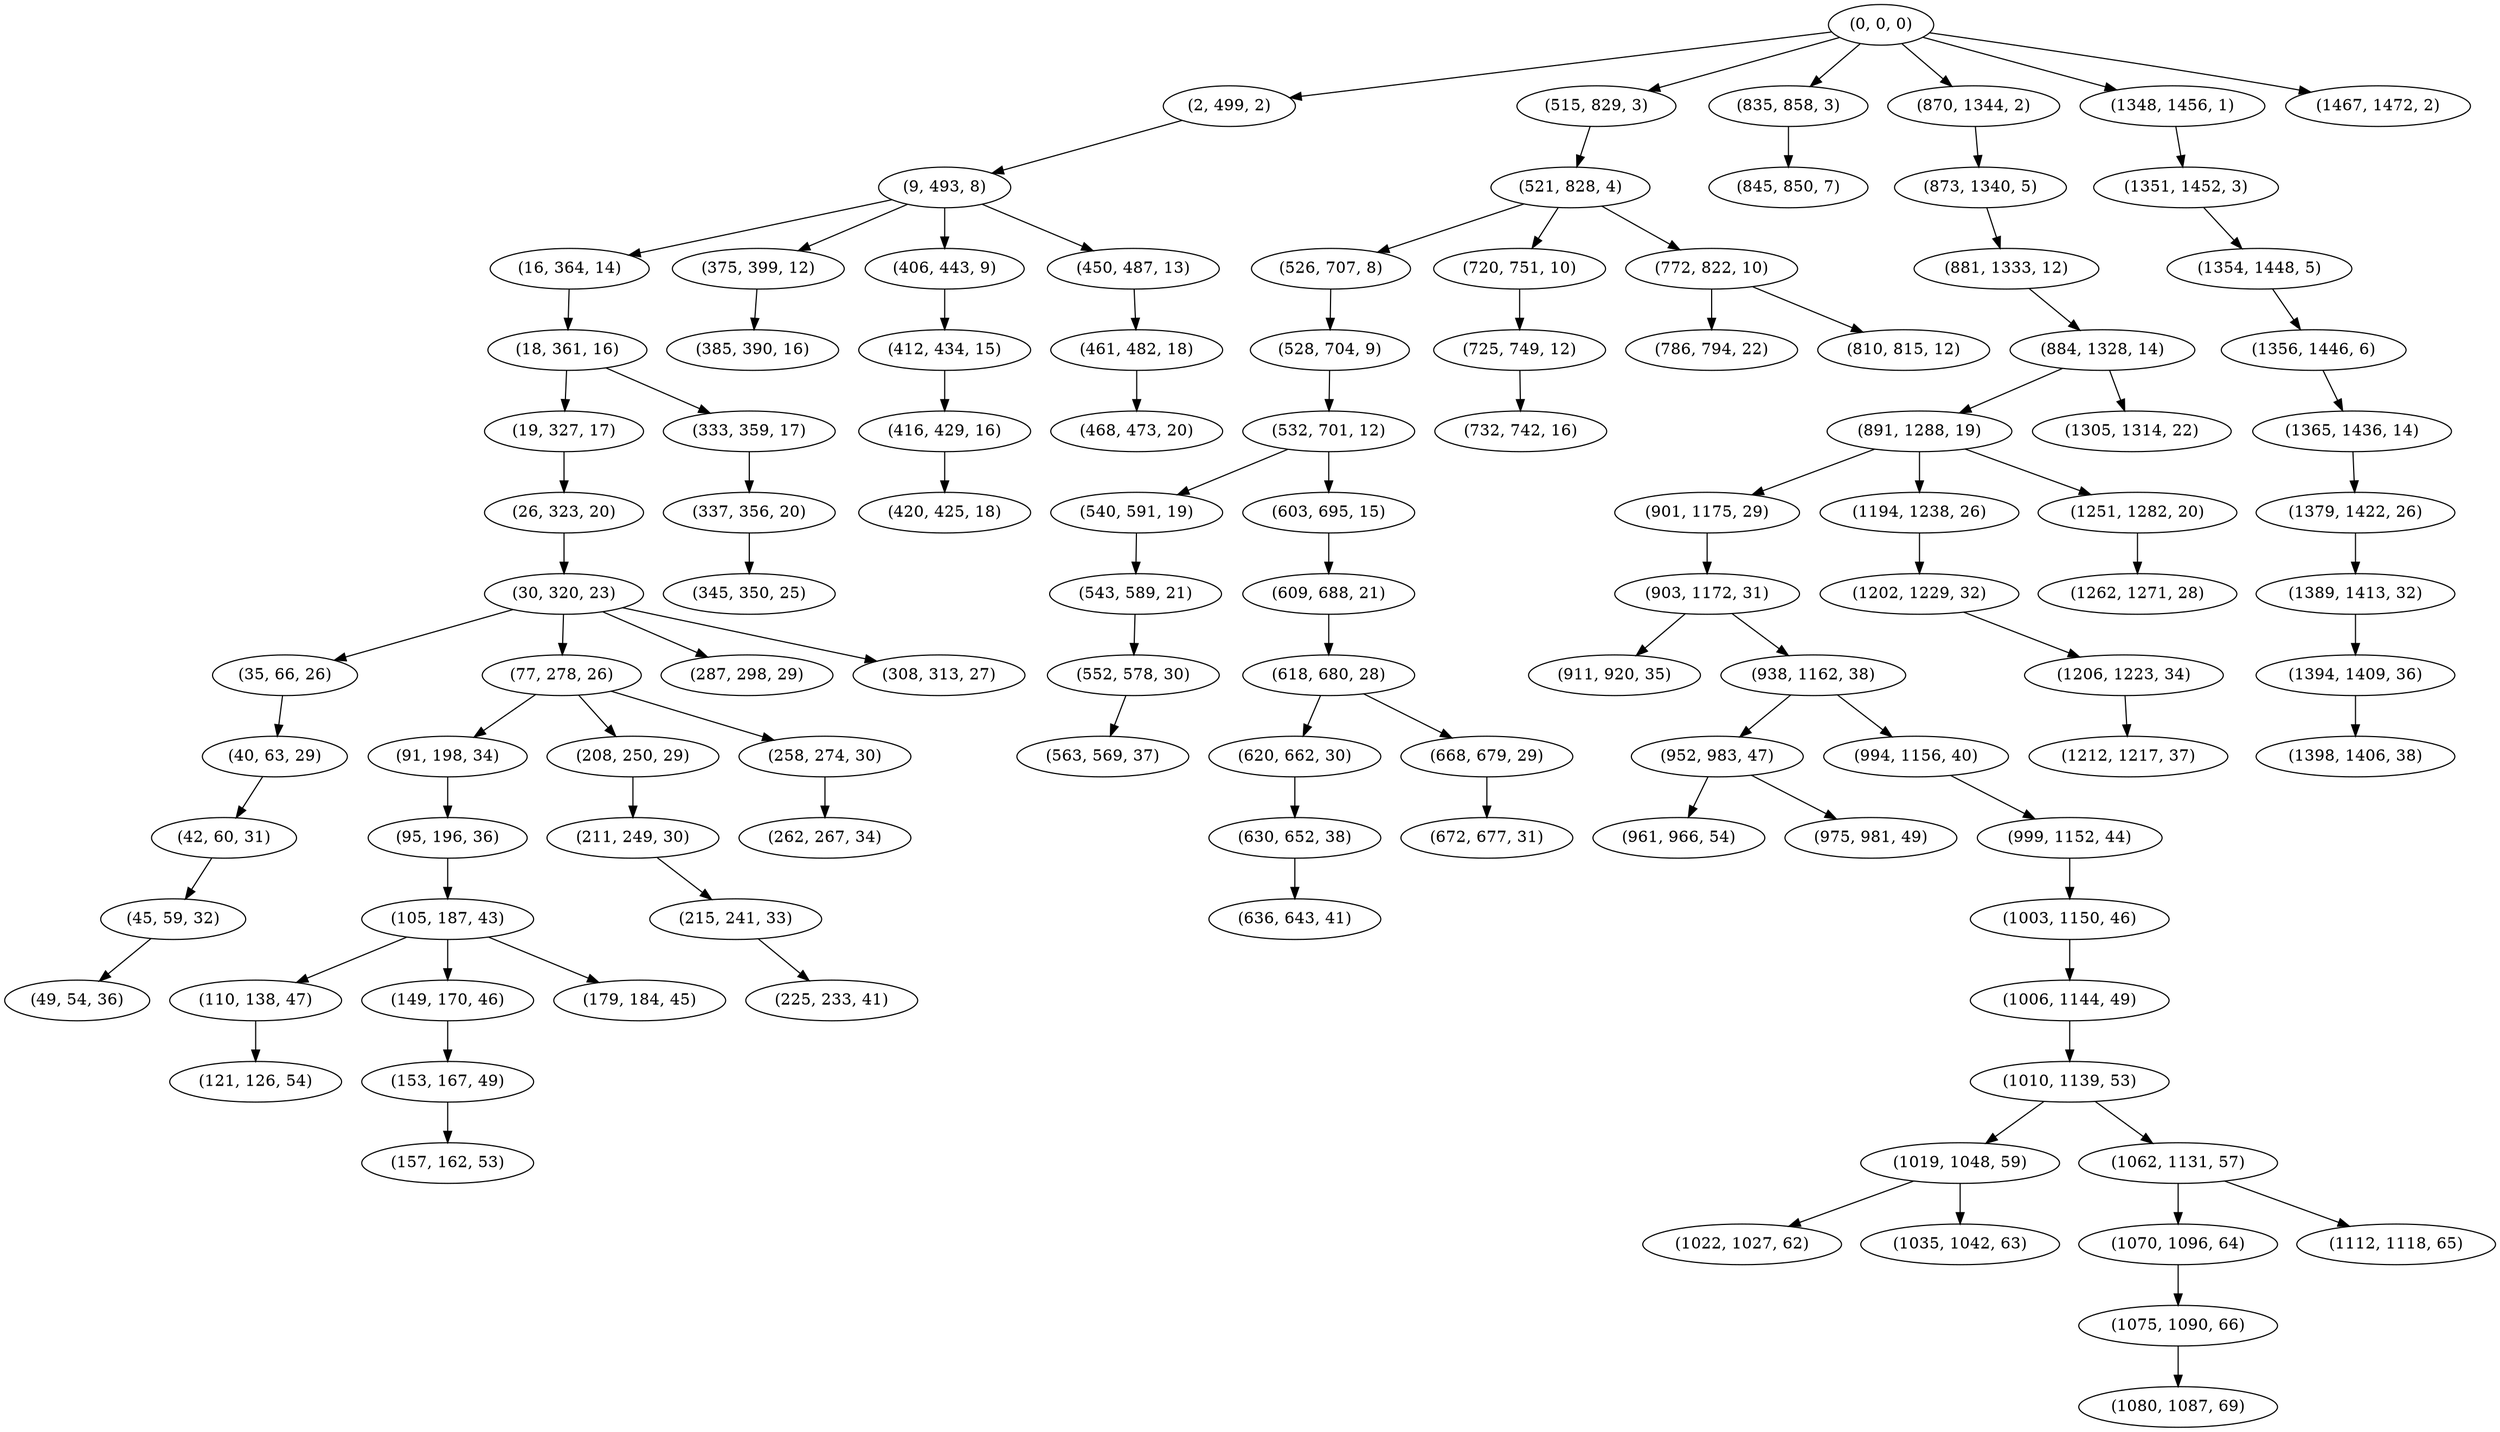 digraph tree {
    "(0, 0, 0)";
    "(2, 499, 2)";
    "(9, 493, 8)";
    "(16, 364, 14)";
    "(18, 361, 16)";
    "(19, 327, 17)";
    "(26, 323, 20)";
    "(30, 320, 23)";
    "(35, 66, 26)";
    "(40, 63, 29)";
    "(42, 60, 31)";
    "(45, 59, 32)";
    "(49, 54, 36)";
    "(77, 278, 26)";
    "(91, 198, 34)";
    "(95, 196, 36)";
    "(105, 187, 43)";
    "(110, 138, 47)";
    "(121, 126, 54)";
    "(149, 170, 46)";
    "(153, 167, 49)";
    "(157, 162, 53)";
    "(179, 184, 45)";
    "(208, 250, 29)";
    "(211, 249, 30)";
    "(215, 241, 33)";
    "(225, 233, 41)";
    "(258, 274, 30)";
    "(262, 267, 34)";
    "(287, 298, 29)";
    "(308, 313, 27)";
    "(333, 359, 17)";
    "(337, 356, 20)";
    "(345, 350, 25)";
    "(375, 399, 12)";
    "(385, 390, 16)";
    "(406, 443, 9)";
    "(412, 434, 15)";
    "(416, 429, 16)";
    "(420, 425, 18)";
    "(450, 487, 13)";
    "(461, 482, 18)";
    "(468, 473, 20)";
    "(515, 829, 3)";
    "(521, 828, 4)";
    "(526, 707, 8)";
    "(528, 704, 9)";
    "(532, 701, 12)";
    "(540, 591, 19)";
    "(543, 589, 21)";
    "(552, 578, 30)";
    "(563, 569, 37)";
    "(603, 695, 15)";
    "(609, 688, 21)";
    "(618, 680, 28)";
    "(620, 662, 30)";
    "(630, 652, 38)";
    "(636, 643, 41)";
    "(668, 679, 29)";
    "(672, 677, 31)";
    "(720, 751, 10)";
    "(725, 749, 12)";
    "(732, 742, 16)";
    "(772, 822, 10)";
    "(786, 794, 22)";
    "(810, 815, 12)";
    "(835, 858, 3)";
    "(845, 850, 7)";
    "(870, 1344, 2)";
    "(873, 1340, 5)";
    "(881, 1333, 12)";
    "(884, 1328, 14)";
    "(891, 1288, 19)";
    "(901, 1175, 29)";
    "(903, 1172, 31)";
    "(911, 920, 35)";
    "(938, 1162, 38)";
    "(952, 983, 47)";
    "(961, 966, 54)";
    "(975, 981, 49)";
    "(994, 1156, 40)";
    "(999, 1152, 44)";
    "(1003, 1150, 46)";
    "(1006, 1144, 49)";
    "(1010, 1139, 53)";
    "(1019, 1048, 59)";
    "(1022, 1027, 62)";
    "(1035, 1042, 63)";
    "(1062, 1131, 57)";
    "(1070, 1096, 64)";
    "(1075, 1090, 66)";
    "(1080, 1087, 69)";
    "(1112, 1118, 65)";
    "(1194, 1238, 26)";
    "(1202, 1229, 32)";
    "(1206, 1223, 34)";
    "(1212, 1217, 37)";
    "(1251, 1282, 20)";
    "(1262, 1271, 28)";
    "(1305, 1314, 22)";
    "(1348, 1456, 1)";
    "(1351, 1452, 3)";
    "(1354, 1448, 5)";
    "(1356, 1446, 6)";
    "(1365, 1436, 14)";
    "(1379, 1422, 26)";
    "(1389, 1413, 32)";
    "(1394, 1409, 36)";
    "(1398, 1406, 38)";
    "(1467, 1472, 2)";
    "(0, 0, 0)" -> "(2, 499, 2)";
    "(0, 0, 0)" -> "(515, 829, 3)";
    "(0, 0, 0)" -> "(835, 858, 3)";
    "(0, 0, 0)" -> "(870, 1344, 2)";
    "(0, 0, 0)" -> "(1348, 1456, 1)";
    "(0, 0, 0)" -> "(1467, 1472, 2)";
    "(2, 499, 2)" -> "(9, 493, 8)";
    "(9, 493, 8)" -> "(16, 364, 14)";
    "(9, 493, 8)" -> "(375, 399, 12)";
    "(9, 493, 8)" -> "(406, 443, 9)";
    "(9, 493, 8)" -> "(450, 487, 13)";
    "(16, 364, 14)" -> "(18, 361, 16)";
    "(18, 361, 16)" -> "(19, 327, 17)";
    "(18, 361, 16)" -> "(333, 359, 17)";
    "(19, 327, 17)" -> "(26, 323, 20)";
    "(26, 323, 20)" -> "(30, 320, 23)";
    "(30, 320, 23)" -> "(35, 66, 26)";
    "(30, 320, 23)" -> "(77, 278, 26)";
    "(30, 320, 23)" -> "(287, 298, 29)";
    "(30, 320, 23)" -> "(308, 313, 27)";
    "(35, 66, 26)" -> "(40, 63, 29)";
    "(40, 63, 29)" -> "(42, 60, 31)";
    "(42, 60, 31)" -> "(45, 59, 32)";
    "(45, 59, 32)" -> "(49, 54, 36)";
    "(77, 278, 26)" -> "(91, 198, 34)";
    "(77, 278, 26)" -> "(208, 250, 29)";
    "(77, 278, 26)" -> "(258, 274, 30)";
    "(91, 198, 34)" -> "(95, 196, 36)";
    "(95, 196, 36)" -> "(105, 187, 43)";
    "(105, 187, 43)" -> "(110, 138, 47)";
    "(105, 187, 43)" -> "(149, 170, 46)";
    "(105, 187, 43)" -> "(179, 184, 45)";
    "(110, 138, 47)" -> "(121, 126, 54)";
    "(149, 170, 46)" -> "(153, 167, 49)";
    "(153, 167, 49)" -> "(157, 162, 53)";
    "(208, 250, 29)" -> "(211, 249, 30)";
    "(211, 249, 30)" -> "(215, 241, 33)";
    "(215, 241, 33)" -> "(225, 233, 41)";
    "(258, 274, 30)" -> "(262, 267, 34)";
    "(333, 359, 17)" -> "(337, 356, 20)";
    "(337, 356, 20)" -> "(345, 350, 25)";
    "(375, 399, 12)" -> "(385, 390, 16)";
    "(406, 443, 9)" -> "(412, 434, 15)";
    "(412, 434, 15)" -> "(416, 429, 16)";
    "(416, 429, 16)" -> "(420, 425, 18)";
    "(450, 487, 13)" -> "(461, 482, 18)";
    "(461, 482, 18)" -> "(468, 473, 20)";
    "(515, 829, 3)" -> "(521, 828, 4)";
    "(521, 828, 4)" -> "(526, 707, 8)";
    "(521, 828, 4)" -> "(720, 751, 10)";
    "(521, 828, 4)" -> "(772, 822, 10)";
    "(526, 707, 8)" -> "(528, 704, 9)";
    "(528, 704, 9)" -> "(532, 701, 12)";
    "(532, 701, 12)" -> "(540, 591, 19)";
    "(532, 701, 12)" -> "(603, 695, 15)";
    "(540, 591, 19)" -> "(543, 589, 21)";
    "(543, 589, 21)" -> "(552, 578, 30)";
    "(552, 578, 30)" -> "(563, 569, 37)";
    "(603, 695, 15)" -> "(609, 688, 21)";
    "(609, 688, 21)" -> "(618, 680, 28)";
    "(618, 680, 28)" -> "(620, 662, 30)";
    "(618, 680, 28)" -> "(668, 679, 29)";
    "(620, 662, 30)" -> "(630, 652, 38)";
    "(630, 652, 38)" -> "(636, 643, 41)";
    "(668, 679, 29)" -> "(672, 677, 31)";
    "(720, 751, 10)" -> "(725, 749, 12)";
    "(725, 749, 12)" -> "(732, 742, 16)";
    "(772, 822, 10)" -> "(786, 794, 22)";
    "(772, 822, 10)" -> "(810, 815, 12)";
    "(835, 858, 3)" -> "(845, 850, 7)";
    "(870, 1344, 2)" -> "(873, 1340, 5)";
    "(873, 1340, 5)" -> "(881, 1333, 12)";
    "(881, 1333, 12)" -> "(884, 1328, 14)";
    "(884, 1328, 14)" -> "(891, 1288, 19)";
    "(884, 1328, 14)" -> "(1305, 1314, 22)";
    "(891, 1288, 19)" -> "(901, 1175, 29)";
    "(891, 1288, 19)" -> "(1194, 1238, 26)";
    "(891, 1288, 19)" -> "(1251, 1282, 20)";
    "(901, 1175, 29)" -> "(903, 1172, 31)";
    "(903, 1172, 31)" -> "(911, 920, 35)";
    "(903, 1172, 31)" -> "(938, 1162, 38)";
    "(938, 1162, 38)" -> "(952, 983, 47)";
    "(938, 1162, 38)" -> "(994, 1156, 40)";
    "(952, 983, 47)" -> "(961, 966, 54)";
    "(952, 983, 47)" -> "(975, 981, 49)";
    "(994, 1156, 40)" -> "(999, 1152, 44)";
    "(999, 1152, 44)" -> "(1003, 1150, 46)";
    "(1003, 1150, 46)" -> "(1006, 1144, 49)";
    "(1006, 1144, 49)" -> "(1010, 1139, 53)";
    "(1010, 1139, 53)" -> "(1019, 1048, 59)";
    "(1010, 1139, 53)" -> "(1062, 1131, 57)";
    "(1019, 1048, 59)" -> "(1022, 1027, 62)";
    "(1019, 1048, 59)" -> "(1035, 1042, 63)";
    "(1062, 1131, 57)" -> "(1070, 1096, 64)";
    "(1062, 1131, 57)" -> "(1112, 1118, 65)";
    "(1070, 1096, 64)" -> "(1075, 1090, 66)";
    "(1075, 1090, 66)" -> "(1080, 1087, 69)";
    "(1194, 1238, 26)" -> "(1202, 1229, 32)";
    "(1202, 1229, 32)" -> "(1206, 1223, 34)";
    "(1206, 1223, 34)" -> "(1212, 1217, 37)";
    "(1251, 1282, 20)" -> "(1262, 1271, 28)";
    "(1348, 1456, 1)" -> "(1351, 1452, 3)";
    "(1351, 1452, 3)" -> "(1354, 1448, 5)";
    "(1354, 1448, 5)" -> "(1356, 1446, 6)";
    "(1356, 1446, 6)" -> "(1365, 1436, 14)";
    "(1365, 1436, 14)" -> "(1379, 1422, 26)";
    "(1379, 1422, 26)" -> "(1389, 1413, 32)";
    "(1389, 1413, 32)" -> "(1394, 1409, 36)";
    "(1394, 1409, 36)" -> "(1398, 1406, 38)";
}
